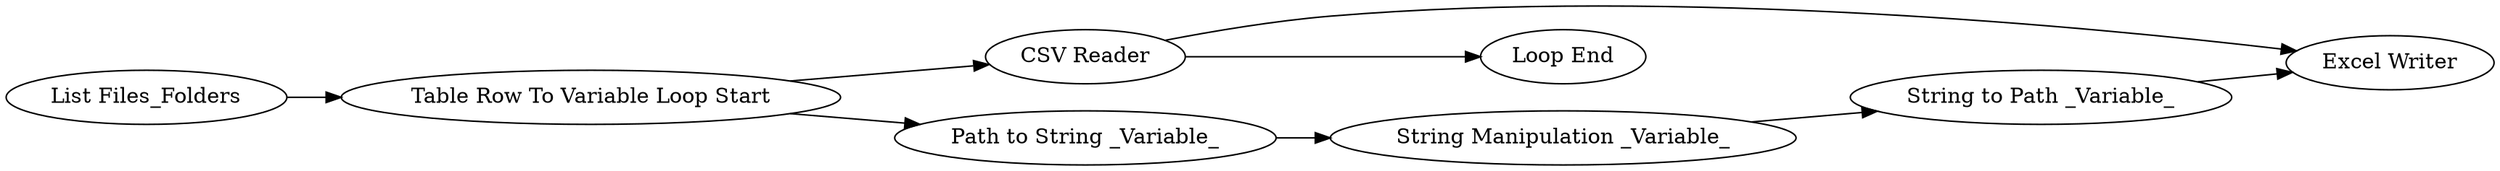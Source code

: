 digraph {
	1 [label="CSV Reader"]
	2 [label="List Files_Folders"]
	5 [label="Table Row To Variable Loop Start"]
	6 [label="Excel Writer"]
	7 [label="Path to String _Variable_"]
	8 [label="String Manipulation _Variable_"]
	9 [label="String to Path _Variable_"]
	10 [label="Loop End"]
	1 -> 6
	1 -> 10
	2 -> 5
	5 -> 7
	5 -> 1
	7 -> 8
	8 -> 9
	9 -> 6
	rankdir=LR
}
